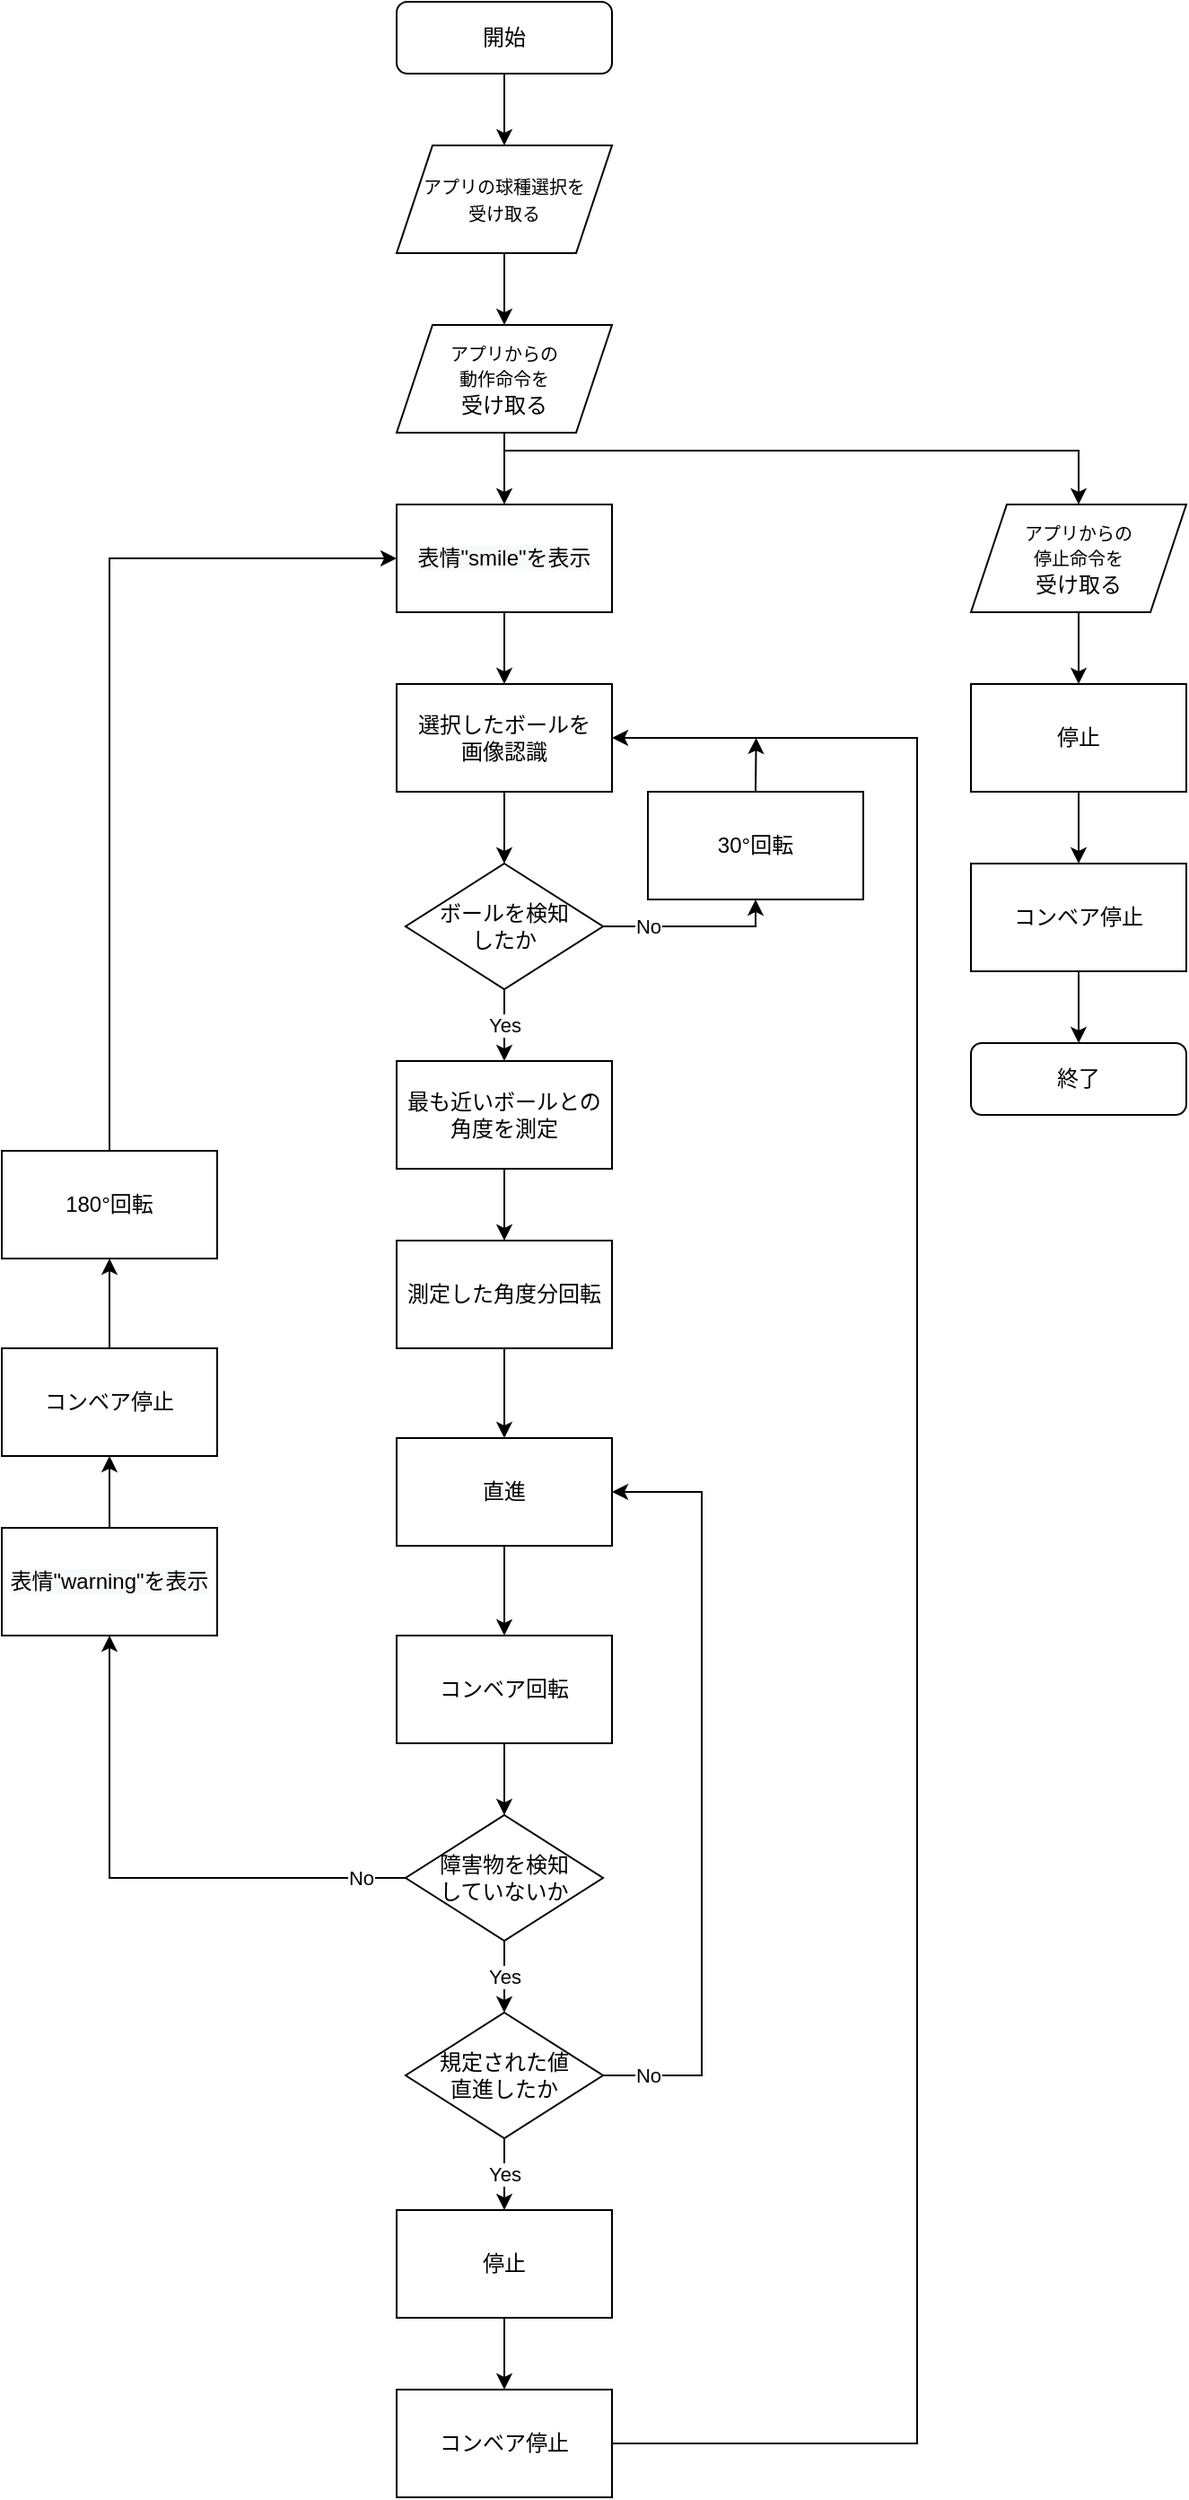<mxfile version="14.1.1" type="github">
  <diagram id="C5RBs43oDa-KdzZeNtuy" name="Page-1">
    <mxGraphModel dx="1847" dy="2036" grid="1" gridSize="10" guides="1" tooltips="1" connect="1" arrows="1" fold="1" page="1" pageScale="1" pageWidth="827" pageHeight="1169" math="0" shadow="0">
      <root>
        <mxCell id="WIyWlLk6GJQsqaUBKTNV-0" />
        <mxCell id="WIyWlLk6GJQsqaUBKTNV-1" parent="WIyWlLk6GJQsqaUBKTNV-0" />
        <mxCell id="FQEPiAxGQchh3mnsltmR-43" value="Yes" style="edgeStyle=orthogonalEdgeStyle;rounded=0;orthogonalLoop=1;jettySize=auto;html=1;exitX=0.5;exitY=1;exitDx=0;exitDy=0;entryX=0.5;entryY=0;entryDx=0;entryDy=0;" edge="1" parent="WIyWlLk6GJQsqaUBKTNV-1" source="FQEPiAxGQchh3mnsltmR-3" target="FQEPiAxGQchh3mnsltmR-25">
          <mxGeometry relative="1" as="geometry">
            <Array as="points">
              <mxPoint x="400" y="40" />
              <mxPoint x="400" y="40" />
            </Array>
          </mxGeometry>
        </mxCell>
        <mxCell id="FQEPiAxGQchh3mnsltmR-96" value="No" style="edgeStyle=orthogonalEdgeStyle;rounded=0;orthogonalLoop=1;jettySize=auto;html=1;exitX=1;exitY=0.5;exitDx=0;exitDy=0;entryX=0.5;entryY=1;entryDx=0;entryDy=0;" edge="1" parent="WIyWlLk6GJQsqaUBKTNV-1" source="FQEPiAxGQchh3mnsltmR-3" target="FQEPiAxGQchh3mnsltmR-26">
          <mxGeometry x="-0.5" relative="1" as="geometry">
            <Array as="points">
              <mxPoint x="540" y="-15" />
            </Array>
            <mxPoint as="offset" />
          </mxGeometry>
        </mxCell>
        <mxCell id="FQEPiAxGQchh3mnsltmR-3" value="ボールを検知&lt;br&gt;したか" style="rhombus;whiteSpace=wrap;html=1;" vertex="1" parent="WIyWlLk6GJQsqaUBKTNV-1">
          <mxGeometry x="344.98" y="-50" width="110.03" height="70" as="geometry" />
        </mxCell>
        <mxCell id="FQEPiAxGQchh3mnsltmR-87" value="Yes" style="edgeStyle=orthogonalEdgeStyle;rounded=0;orthogonalLoop=1;jettySize=auto;html=1;exitX=0.5;exitY=1;exitDx=0;exitDy=0;entryX=0.5;entryY=0;entryDx=0;entryDy=0;" edge="1" parent="WIyWlLk6GJQsqaUBKTNV-1" source="FQEPiAxGQchh3mnsltmR-9" target="FQEPiAxGQchh3mnsltmR-12">
          <mxGeometry relative="1" as="geometry" />
        </mxCell>
        <mxCell id="FQEPiAxGQchh3mnsltmR-90" value="No" style="edgeStyle=orthogonalEdgeStyle;rounded=0;orthogonalLoop=1;jettySize=auto;html=1;exitX=0;exitY=0.5;exitDx=0;exitDy=0;entryX=0.5;entryY=1;entryDx=0;entryDy=0;" edge="1" parent="WIyWlLk6GJQsqaUBKTNV-1" source="FQEPiAxGQchh3mnsltmR-9" target="FQEPiAxGQchh3mnsltmR-20">
          <mxGeometry x="-0.834" relative="1" as="geometry">
            <mxPoint as="offset" />
          </mxGeometry>
        </mxCell>
        <mxCell id="FQEPiAxGQchh3mnsltmR-9" value="障害物を検知&lt;br&gt;していないか" style="rhombus;whiteSpace=wrap;html=1;" vertex="1" parent="WIyWlLk6GJQsqaUBKTNV-1">
          <mxGeometry x="344.98" y="480" width="110.03" height="70" as="geometry" />
        </mxCell>
        <mxCell id="FQEPiAxGQchh3mnsltmR-88" value="Yes" style="edgeStyle=orthogonalEdgeStyle;rounded=0;orthogonalLoop=1;jettySize=auto;html=1;exitX=0.5;exitY=1;exitDx=0;exitDy=0;entryX=0.5;entryY=0;entryDx=0;entryDy=0;" edge="1" parent="WIyWlLk6GJQsqaUBKTNV-1" source="FQEPiAxGQchh3mnsltmR-12" target="FQEPiAxGQchh3mnsltmR-21">
          <mxGeometry relative="1" as="geometry" />
        </mxCell>
        <mxCell id="FQEPiAxGQchh3mnsltmR-89" value="No" style="edgeStyle=orthogonalEdgeStyle;rounded=0;orthogonalLoop=1;jettySize=auto;html=1;exitX=1;exitY=0.5;exitDx=0;exitDy=0;entryX=1;entryY=0.5;entryDx=0;entryDy=0;" edge="1" parent="WIyWlLk6GJQsqaUBKTNV-1" source="FQEPiAxGQchh3mnsltmR-12" target="FQEPiAxGQchh3mnsltmR-23">
          <mxGeometry x="-0.884" relative="1" as="geometry">
            <Array as="points">
              <mxPoint x="510" y="625" />
              <mxPoint x="510" y="300" />
            </Array>
            <mxPoint as="offset" />
          </mxGeometry>
        </mxCell>
        <mxCell id="FQEPiAxGQchh3mnsltmR-12" value="規定された値&lt;br&gt;直進したか" style="rhombus;whiteSpace=wrap;html=1;" vertex="1" parent="WIyWlLk6GJQsqaUBKTNV-1">
          <mxGeometry x="344.98" y="590" width="110.03" height="70" as="geometry" />
        </mxCell>
        <mxCell id="FQEPiAxGQchh3mnsltmR-41" style="edgeStyle=orthogonalEdgeStyle;rounded=0;orthogonalLoop=1;jettySize=auto;html=1;exitX=0.5;exitY=1;exitDx=0;exitDy=0;entryX=0.5;entryY=0;entryDx=0;entryDy=0;" edge="1" parent="WIyWlLk6GJQsqaUBKTNV-1" source="FQEPiAxGQchh3mnsltmR-19" target="FQEPiAxGQchh3mnsltmR-27">
          <mxGeometry relative="1" as="geometry" />
        </mxCell>
        <mxCell id="FQEPiAxGQchh3mnsltmR-19" value="&#xa;&#xa;&lt;span style=&quot;color: rgb(0, 0, 0); font-family: helvetica; font-size: 12px; font-style: normal; font-weight: 400; letter-spacing: normal; text-align: center; text-indent: 0px; text-transform: none; word-spacing: 0px; background-color: rgb(248, 249, 250); display: inline; float: none;&quot;&gt;表情&quot;smile&quot;を表示&lt;/span&gt;&#xa;&#xa;" style="rounded=0;whiteSpace=wrap;html=1;" vertex="1" parent="WIyWlLk6GJQsqaUBKTNV-1">
          <mxGeometry x="340" y="-250" width="120" height="60" as="geometry" />
        </mxCell>
        <mxCell id="FQEPiAxGQchh3mnsltmR-91" style="edgeStyle=orthogonalEdgeStyle;rounded=0;orthogonalLoop=1;jettySize=auto;html=1;exitX=0.5;exitY=0;exitDx=0;exitDy=0;entryX=0.5;entryY=1;entryDx=0;entryDy=0;" edge="1" parent="WIyWlLk6GJQsqaUBKTNV-1" source="FQEPiAxGQchh3mnsltmR-20" target="FQEPiAxGQchh3mnsltmR-28">
          <mxGeometry relative="1" as="geometry" />
        </mxCell>
        <mxCell id="FQEPiAxGQchh3mnsltmR-20" value="&lt;span style=&quot;color: rgb(0 , 0 , 0) ; font-family: &amp;#34;helvetica&amp;#34; ; font-size: 12px ; font-style: normal ; font-weight: 400 ; letter-spacing: normal ; text-align: center ; text-indent: 0px ; text-transform: none ; word-spacing: 0px ; background-color: rgb(248 , 249 , 250) ; display: inline ; float: none&quot;&gt;表情&quot;warning&quot;を表示&lt;/span&gt;" style="rounded=0;whiteSpace=wrap;html=1;" vertex="1" parent="WIyWlLk6GJQsqaUBKTNV-1">
          <mxGeometry x="120" y="320" width="120" height="60" as="geometry" />
        </mxCell>
        <mxCell id="FQEPiAxGQchh3mnsltmR-50" style="edgeStyle=orthogonalEdgeStyle;rounded=0;orthogonalLoop=1;jettySize=auto;html=1;exitX=0.5;exitY=1;exitDx=0;exitDy=0;entryX=0.5;entryY=0;entryDx=0;entryDy=0;" edge="1" parent="WIyWlLk6GJQsqaUBKTNV-1" source="FQEPiAxGQchh3mnsltmR-21" target="FQEPiAxGQchh3mnsltmR-29">
          <mxGeometry relative="1" as="geometry" />
        </mxCell>
        <mxCell id="FQEPiAxGQchh3mnsltmR-21" value="停止" style="rounded=0;whiteSpace=wrap;html=1;" vertex="1" parent="WIyWlLk6GJQsqaUBKTNV-1">
          <mxGeometry x="340" y="700" width="120" height="60" as="geometry" />
        </mxCell>
        <mxCell id="FQEPiAxGQchh3mnsltmR-86" style="edgeStyle=orthogonalEdgeStyle;rounded=0;orthogonalLoop=1;jettySize=auto;html=1;exitX=0.5;exitY=1;exitDx=0;exitDy=0;entryX=0.5;entryY=0;entryDx=0;entryDy=0;" edge="1" parent="WIyWlLk6GJQsqaUBKTNV-1" source="FQEPiAxGQchh3mnsltmR-22" target="FQEPiAxGQchh3mnsltmR-9">
          <mxGeometry relative="1" as="geometry" />
        </mxCell>
        <mxCell id="FQEPiAxGQchh3mnsltmR-22" value="コンベア回転" style="rounded=0;whiteSpace=wrap;html=1;" vertex="1" parent="WIyWlLk6GJQsqaUBKTNV-1">
          <mxGeometry x="340" y="380" width="120" height="60" as="geometry" />
        </mxCell>
        <mxCell id="FQEPiAxGQchh3mnsltmR-46" style="edgeStyle=orthogonalEdgeStyle;rounded=0;orthogonalLoop=1;jettySize=auto;html=1;exitX=0.5;exitY=1;exitDx=0;exitDy=0;entryX=0.5;entryY=0;entryDx=0;entryDy=0;" edge="1" parent="WIyWlLk6GJQsqaUBKTNV-1" source="FQEPiAxGQchh3mnsltmR-23" target="FQEPiAxGQchh3mnsltmR-22">
          <mxGeometry relative="1" as="geometry" />
        </mxCell>
        <mxCell id="FQEPiAxGQchh3mnsltmR-23" value="直進" style="rounded=0;whiteSpace=wrap;html=1;" vertex="1" parent="WIyWlLk6GJQsqaUBKTNV-1">
          <mxGeometry x="340" y="270" width="120" height="60" as="geometry" />
        </mxCell>
        <mxCell id="FQEPiAxGQchh3mnsltmR-45" style="edgeStyle=orthogonalEdgeStyle;rounded=0;orthogonalLoop=1;jettySize=auto;html=1;exitX=0.5;exitY=1;exitDx=0;exitDy=0;entryX=0.5;entryY=0;entryDx=0;entryDy=0;" edge="1" parent="WIyWlLk6GJQsqaUBKTNV-1" source="FQEPiAxGQchh3mnsltmR-24" target="FQEPiAxGQchh3mnsltmR-23">
          <mxGeometry relative="1" as="geometry" />
        </mxCell>
        <mxCell id="FQEPiAxGQchh3mnsltmR-24" value="測定した角度分回転" style="rounded=0;whiteSpace=wrap;html=1;" vertex="1" parent="WIyWlLk6GJQsqaUBKTNV-1">
          <mxGeometry x="340" y="160" width="120" height="60" as="geometry" />
        </mxCell>
        <mxCell id="FQEPiAxGQchh3mnsltmR-44" style="edgeStyle=orthogonalEdgeStyle;rounded=0;orthogonalLoop=1;jettySize=auto;html=1;exitX=0.5;exitY=1;exitDx=0;exitDy=0;entryX=0.5;entryY=0;entryDx=0;entryDy=0;" edge="1" parent="WIyWlLk6GJQsqaUBKTNV-1" source="FQEPiAxGQchh3mnsltmR-25" target="FQEPiAxGQchh3mnsltmR-24">
          <mxGeometry relative="1" as="geometry" />
        </mxCell>
        <mxCell id="FQEPiAxGQchh3mnsltmR-25" value="最も近いボールとの&lt;br&gt;角度を測定" style="rounded=0;whiteSpace=wrap;html=1;" vertex="1" parent="WIyWlLk6GJQsqaUBKTNV-1">
          <mxGeometry x="340" y="60" width="120" height="60" as="geometry" />
        </mxCell>
        <mxCell id="FQEPiAxGQchh3mnsltmR-98" style="edgeStyle=orthogonalEdgeStyle;rounded=0;orthogonalLoop=1;jettySize=auto;html=1;exitX=0.5;exitY=0;exitDx=0;exitDy=0;" edge="1" parent="WIyWlLk6GJQsqaUBKTNV-1" source="FQEPiAxGQchh3mnsltmR-26">
          <mxGeometry relative="1" as="geometry">
            <mxPoint x="540.333" y="-120" as="targetPoint" />
          </mxGeometry>
        </mxCell>
        <mxCell id="FQEPiAxGQchh3mnsltmR-26" value="30°回転" style="rounded=0;whiteSpace=wrap;html=1;" vertex="1" parent="WIyWlLk6GJQsqaUBKTNV-1">
          <mxGeometry x="480" y="-90" width="120" height="60" as="geometry" />
        </mxCell>
        <mxCell id="FQEPiAxGQchh3mnsltmR-42" style="edgeStyle=orthogonalEdgeStyle;rounded=0;orthogonalLoop=1;jettySize=auto;html=1;exitX=0.5;exitY=1;exitDx=0;exitDy=0;entryX=0.5;entryY=0;entryDx=0;entryDy=0;" edge="1" parent="WIyWlLk6GJQsqaUBKTNV-1" source="FQEPiAxGQchh3mnsltmR-27" target="FQEPiAxGQchh3mnsltmR-3">
          <mxGeometry relative="1" as="geometry" />
        </mxCell>
        <mxCell id="FQEPiAxGQchh3mnsltmR-27" value="選択したボールを&lt;br&gt;画像認識" style="rounded=0;whiteSpace=wrap;html=1;" vertex="1" parent="WIyWlLk6GJQsqaUBKTNV-1">
          <mxGeometry x="340" y="-150" width="120" height="60" as="geometry" />
        </mxCell>
        <mxCell id="FQEPiAxGQchh3mnsltmR-92" style="edgeStyle=orthogonalEdgeStyle;rounded=0;orthogonalLoop=1;jettySize=auto;html=1;exitX=0.5;exitY=0;exitDx=0;exitDy=0;entryX=0.5;entryY=1;entryDx=0;entryDy=0;" edge="1" parent="WIyWlLk6GJQsqaUBKTNV-1" source="FQEPiAxGQchh3mnsltmR-28" target="FQEPiAxGQchh3mnsltmR-30">
          <mxGeometry relative="1" as="geometry" />
        </mxCell>
        <mxCell id="FQEPiAxGQchh3mnsltmR-28" value="コンベア停止" style="rounded=0;whiteSpace=wrap;html=1;" vertex="1" parent="WIyWlLk6GJQsqaUBKTNV-1">
          <mxGeometry x="120" y="220" width="120" height="60" as="geometry" />
        </mxCell>
        <mxCell id="FQEPiAxGQchh3mnsltmR-95" style="edgeStyle=orthogonalEdgeStyle;rounded=0;orthogonalLoop=1;jettySize=auto;html=1;exitX=1;exitY=0.5;exitDx=0;exitDy=0;entryX=1;entryY=0.5;entryDx=0;entryDy=0;" edge="1" parent="WIyWlLk6GJQsqaUBKTNV-1" source="FQEPiAxGQchh3mnsltmR-29" target="FQEPiAxGQchh3mnsltmR-27">
          <mxGeometry relative="1" as="geometry">
            <Array as="points">
              <mxPoint x="630" y="830" />
              <mxPoint x="630" y="-120" />
            </Array>
          </mxGeometry>
        </mxCell>
        <mxCell id="FQEPiAxGQchh3mnsltmR-29" value="コンベア停止" style="rounded=0;whiteSpace=wrap;html=1;" vertex="1" parent="WIyWlLk6GJQsqaUBKTNV-1">
          <mxGeometry x="340" y="800" width="120" height="60" as="geometry" />
        </mxCell>
        <mxCell id="FQEPiAxGQchh3mnsltmR-93" style="edgeStyle=orthogonalEdgeStyle;rounded=0;orthogonalLoop=1;jettySize=auto;html=1;exitX=0.5;exitY=0;exitDx=0;exitDy=0;entryX=0;entryY=0.5;entryDx=0;entryDy=0;" edge="1" parent="WIyWlLk6GJQsqaUBKTNV-1" source="FQEPiAxGQchh3mnsltmR-30" target="FQEPiAxGQchh3mnsltmR-19">
          <mxGeometry relative="1" as="geometry" />
        </mxCell>
        <mxCell id="FQEPiAxGQchh3mnsltmR-30" value="180°回転" style="rounded=0;whiteSpace=wrap;html=1;" vertex="1" parent="WIyWlLk6GJQsqaUBKTNV-1">
          <mxGeometry x="120" y="110" width="120" height="60" as="geometry" />
        </mxCell>
        <mxCell id="FQEPiAxGQchh3mnsltmR-39" style="edgeStyle=orthogonalEdgeStyle;rounded=0;orthogonalLoop=1;jettySize=auto;html=1;exitX=0.5;exitY=1;exitDx=0;exitDy=0;entryX=0.5;entryY=0;entryDx=0;entryDy=0;" edge="1" parent="WIyWlLk6GJQsqaUBKTNV-1" source="FQEPiAxGQchh3mnsltmR-33" target="FQEPiAxGQchh3mnsltmR-34">
          <mxGeometry relative="1" as="geometry" />
        </mxCell>
        <mxCell id="FQEPiAxGQchh3mnsltmR-33" value="&lt;font style=&quot;font-size: 10px&quot;&gt;アプリの球種選択を&lt;br&gt;受け取る&lt;br&gt;&lt;/font&gt;" style="shape=parallelogram;perimeter=parallelogramPerimeter;whiteSpace=wrap;html=1;fixedSize=1;" vertex="1" parent="WIyWlLk6GJQsqaUBKTNV-1">
          <mxGeometry x="340" y="-450" width="120" height="60" as="geometry" />
        </mxCell>
        <mxCell id="FQEPiAxGQchh3mnsltmR-40" style="edgeStyle=orthogonalEdgeStyle;rounded=0;orthogonalLoop=1;jettySize=auto;html=1;exitX=0.5;exitY=1;exitDx=0;exitDy=0;entryX=0.5;entryY=0;entryDx=0;entryDy=0;" edge="1" parent="WIyWlLk6GJQsqaUBKTNV-1" source="FQEPiAxGQchh3mnsltmR-34" target="FQEPiAxGQchh3mnsltmR-19">
          <mxGeometry relative="1" as="geometry" />
        </mxCell>
        <mxCell id="FQEPiAxGQchh3mnsltmR-99" style="edgeStyle=orthogonalEdgeStyle;rounded=0;orthogonalLoop=1;jettySize=auto;html=1;entryX=0.5;entryY=0;entryDx=0;entryDy=0;" edge="1" parent="WIyWlLk6GJQsqaUBKTNV-1" source="FQEPiAxGQchh3mnsltmR-34" target="FQEPiAxGQchh3mnsltmR-35">
          <mxGeometry relative="1" as="geometry">
            <Array as="points">
              <mxPoint x="400" y="-280" />
              <mxPoint x="720" y="-280" />
            </Array>
          </mxGeometry>
        </mxCell>
        <mxCell id="FQEPiAxGQchh3mnsltmR-34" value="&lt;font style=&quot;font-size: 10px&quot;&gt;アプリからの&lt;br&gt;動作命令を&lt;br&gt;&lt;/font&gt;受け取る" style="shape=parallelogram;perimeter=parallelogramPerimeter;whiteSpace=wrap;html=1;fixedSize=1;" vertex="1" parent="WIyWlLk6GJQsqaUBKTNV-1">
          <mxGeometry x="340" y="-350" width="120" height="60" as="geometry" />
        </mxCell>
        <mxCell id="FQEPiAxGQchh3mnsltmR-106" style="edgeStyle=orthogonalEdgeStyle;rounded=0;orthogonalLoop=1;jettySize=auto;html=1;exitX=0.5;exitY=1;exitDx=0;exitDy=0;entryX=0.5;entryY=0;entryDx=0;entryDy=0;" edge="1" parent="WIyWlLk6GJQsqaUBKTNV-1" source="FQEPiAxGQchh3mnsltmR-35" target="FQEPiAxGQchh3mnsltmR-104">
          <mxGeometry relative="1" as="geometry" />
        </mxCell>
        <mxCell id="FQEPiAxGQchh3mnsltmR-35" value="&lt;font style=&quot;font-size: 10px&quot;&gt;アプリからの&lt;br&gt;停止命令を&lt;br&gt;&lt;/font&gt;受け取る" style="shape=parallelogram;perimeter=parallelogramPerimeter;whiteSpace=wrap;html=1;fixedSize=1;" vertex="1" parent="WIyWlLk6GJQsqaUBKTNV-1">
          <mxGeometry x="660" y="-250" width="120" height="60" as="geometry" />
        </mxCell>
        <mxCell id="FQEPiAxGQchh3mnsltmR-38" style="edgeStyle=orthogonalEdgeStyle;rounded=0;orthogonalLoop=1;jettySize=auto;html=1;exitX=0.5;exitY=1;exitDx=0;exitDy=0;entryX=0.5;entryY=0;entryDx=0;entryDy=0;" edge="1" parent="WIyWlLk6GJQsqaUBKTNV-1" source="FQEPiAxGQchh3mnsltmR-36" target="FQEPiAxGQchh3mnsltmR-33">
          <mxGeometry relative="1" as="geometry" />
        </mxCell>
        <mxCell id="FQEPiAxGQchh3mnsltmR-36" value="開始" style="rounded=1;whiteSpace=wrap;html=1;fontSize=12;glass=0;strokeWidth=1;shadow=0;" vertex="1" parent="WIyWlLk6GJQsqaUBKTNV-1">
          <mxGeometry x="340" y="-530" width="120" height="40" as="geometry" />
        </mxCell>
        <mxCell id="FQEPiAxGQchh3mnsltmR-103" style="edgeStyle=orthogonalEdgeStyle;rounded=0;orthogonalLoop=1;jettySize=auto;html=1;exitX=0.5;exitY=1;exitDx=0;exitDy=0;entryX=0.5;entryY=0;entryDx=0;entryDy=0;" edge="1" parent="WIyWlLk6GJQsqaUBKTNV-1" source="FQEPiAxGQchh3mnsltmR-104" target="FQEPiAxGQchh3mnsltmR-105">
          <mxGeometry relative="1" as="geometry" />
        </mxCell>
        <mxCell id="FQEPiAxGQchh3mnsltmR-104" value="停止" style="rounded=0;whiteSpace=wrap;html=1;" vertex="1" parent="WIyWlLk6GJQsqaUBKTNV-1">
          <mxGeometry x="660" y="-150" width="120" height="60" as="geometry" />
        </mxCell>
        <mxCell id="FQEPiAxGQchh3mnsltmR-108" style="edgeStyle=orthogonalEdgeStyle;rounded=0;orthogonalLoop=1;jettySize=auto;html=1;exitX=0.5;exitY=1;exitDx=0;exitDy=0;entryX=0.5;entryY=0;entryDx=0;entryDy=0;" edge="1" parent="WIyWlLk6GJQsqaUBKTNV-1" source="FQEPiAxGQchh3mnsltmR-105" target="FQEPiAxGQchh3mnsltmR-107">
          <mxGeometry relative="1" as="geometry" />
        </mxCell>
        <mxCell id="FQEPiAxGQchh3mnsltmR-105" value="コンベア停止" style="rounded=0;whiteSpace=wrap;html=1;" vertex="1" parent="WIyWlLk6GJQsqaUBKTNV-1">
          <mxGeometry x="660" y="-50" width="120" height="60" as="geometry" />
        </mxCell>
        <mxCell id="FQEPiAxGQchh3mnsltmR-107" value="終了" style="rounded=1;whiteSpace=wrap;html=1;fontSize=12;glass=0;strokeWidth=1;shadow=0;" vertex="1" parent="WIyWlLk6GJQsqaUBKTNV-1">
          <mxGeometry x="660" y="50" width="120" height="40" as="geometry" />
        </mxCell>
      </root>
    </mxGraphModel>
  </diagram>
</mxfile>
